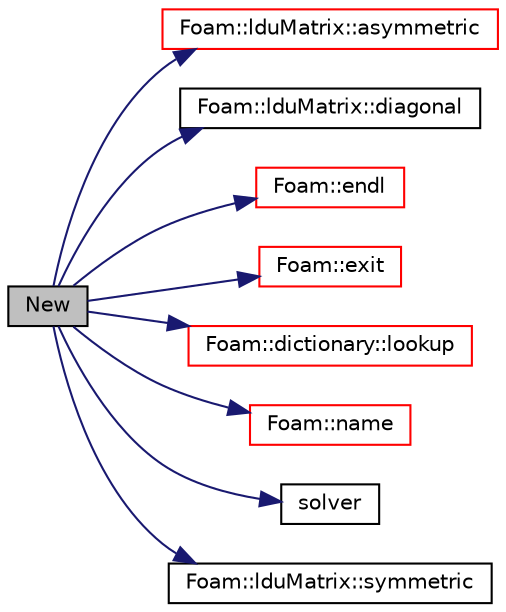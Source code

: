 digraph "New"
{
  bgcolor="transparent";
  edge [fontname="Helvetica",fontsize="10",labelfontname="Helvetica",labelfontsize="10"];
  node [fontname="Helvetica",fontsize="10",shape=record];
  rankdir="LR";
  Node16 [label="New",height=0.2,width=0.4,color="black", fillcolor="grey75", style="filled", fontcolor="black"];
  Node16 -> Node17 [color="midnightblue",fontsize="10",style="solid",fontname="Helvetica"];
  Node17 [label="Foam::lduMatrix::asymmetric",height=0.2,width=0.4,color="red",URL="$a27929.html#aff45003a4c4226b1f6f4e5e24d382e03"];
  Node16 -> Node102 [color="midnightblue",fontsize="10",style="solid",fontname="Helvetica"];
  Node102 [label="Foam::lduMatrix::diagonal",height=0.2,width=0.4,color="black",URL="$a27929.html#a07795eb142354cdea3eb82dabf695491"];
  Node16 -> Node52 [color="midnightblue",fontsize="10",style="solid",fontname="Helvetica"];
  Node52 [label="Foam::endl",height=0.2,width=0.4,color="red",URL="$a21851.html#a2db8fe02a0d3909e9351bb4275b23ce4",tooltip="Add newline and flush stream. "];
  Node16 -> Node44 [color="midnightblue",fontsize="10",style="solid",fontname="Helvetica"];
  Node44 [label="Foam::exit",height=0.2,width=0.4,color="red",URL="$a21851.html#a06ca7250d8e89caf05243ec094843642"];
  Node16 -> Node106 [color="midnightblue",fontsize="10",style="solid",fontname="Helvetica"];
  Node106 [label="Foam::dictionary::lookup",height=0.2,width=0.4,color="red",URL="$a27129.html#a6a0727fa523e48977e27348663def509",tooltip="Find and return an entry data stream. "];
  Node16 -> Node230 [color="midnightblue",fontsize="10",style="solid",fontname="Helvetica"];
  Node230 [label="Foam::name",height=0.2,width=0.4,color="red",URL="$a21851.html#adcb0df2bd4953cb6bb390272d8263c3a",tooltip="Return a string representation of a complex. "];
  Node16 -> Node349 [color="midnightblue",fontsize="10",style="solid",fontname="Helvetica"];
  Node349 [label="solver",height=0.2,width=0.4,color="black",URL="$a27933.html#a195b2fe01229c4b36075af6ac2955896"];
  Node16 -> Node100 [color="midnightblue",fontsize="10",style="solid",fontname="Helvetica"];
  Node100 [label="Foam::lduMatrix::symmetric",height=0.2,width=0.4,color="black",URL="$a27929.html#a054885c66384c7bbfc59b9916d5be00f"];
}
